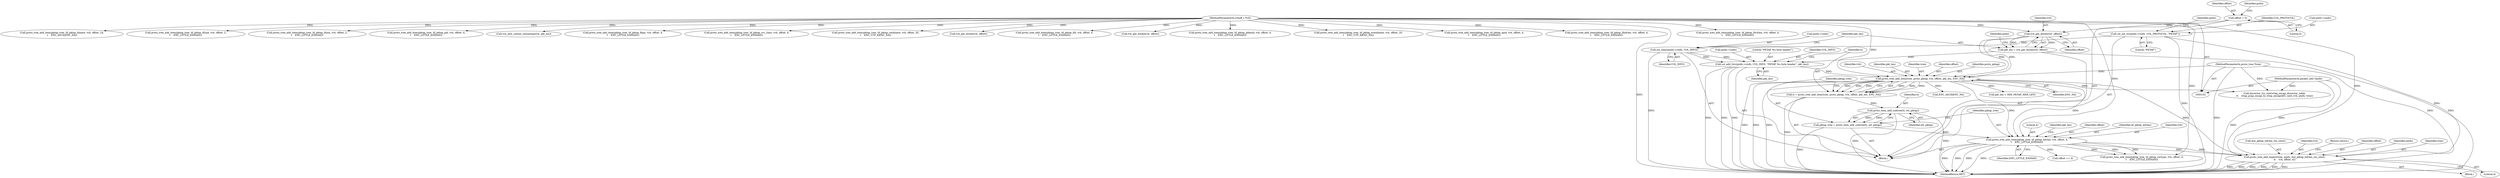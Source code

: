 digraph "0_wireshark_2c13e97d656c1c0ac4d76eb9d307664aae0e0cf7@pointer" {
"1000172" [label="(Call,proto_tree_add_expert(tree, pinfo, &ei_pktap_hdrlen_too_short,\n\t\t    tvb, offset, 4))"];
"1000148" [label="(Call,proto_tree_add_item(tree, proto_pktap, tvb, offset, pkt_len, ENC_NA))"];
"1000105" [label="(MethodParameterIn,proto_tree *tree)"];
"1000136" [label="(Call,tvb_get_letohl(tvb, offset))"];
"1000103" [label="(MethodParameterIn,tvbuff_t *tvb)"];
"1000117" [label="(Call,offset = 0)"];
"1000139" [label="(Call,col_add_fstr(pinfo->cinfo, COL_INFO, \"PKTAP, %u byte header\", pkt_len))"];
"1000129" [label="(Call,col_clear(pinfo->cinfo, COL_INFO))"];
"1000123" [label="(Call,col_set_str(pinfo->cinfo, COL_PROTOCOL, \"PKTAP\"))"];
"1000134" [label="(Call,pkt_len = tvb_get_letohl(tvb, offset))"];
"1000104" [label="(MethodParameterIn,packet_info *pinfo)"];
"1000160" [label="(Call,proto_tree_add_item(pktap_tree, hf_pktap_hdrlen, tvb, offset, 4,\n\t    ENC_LITTLE_ENDIAN))"];
"1000155" [label="(Call,pktap_tree = proto_item_add_subtree(ti, ett_pktap))"];
"1000157" [label="(Call,proto_item_add_subtree(ti, ett_pktap))"];
"1000146" [label="(Call,ti = proto_tree_add_item(tree, proto_pktap, tvb, offset, pkt_len, ENC_NA))"];
"1000139" [label="(Call,col_add_fstr(pinfo->cinfo, COL_INFO, \"PKTAP, %u byte header\", pkt_len))"];
"1000166" [label="(Identifier,ENC_LITTLE_ENDIAN)"];
"1000175" [label="(Call,&ei_pktap_hdrlen_too_short)"];
"1000128" [label="(Literal,\"PKTAP\")"];
"1000220" [label="(Call,ENC_ASCII|ENC_NA)"];
"1000246" [label="(Call,proto_tree_add_item(pktap_tree, hf_pktap_llhdrlen, tvb, offset, 4,\n\t    ENC_LITTLE_ENDIAN))"];
"1000151" [label="(Identifier,tvb)"];
"1000177" [label="(Identifier,tvb)"];
"1000137" [label="(Identifier,tvb)"];
"1000256" [label="(Call,proto_tree_add_item(pktap_tree, hf_pktap_lltrlrlen, tvb, offset, 4,\n\t    ENC_LITTLE_ENDIAN))"];
"1000143" [label="(Identifier,COL_INFO)"];
"1000130" [label="(Call,pinfo->cinfo)"];
"1000180" [label="(Return,return;)"];
"1000155" [label="(Call,pktap_tree = proto_item_add_subtree(ti, ett_pktap))"];
"1000157" [label="(Call,proto_item_add_subtree(ti, ett_pktap))"];
"1000104" [label="(MethodParameterIn,packet_info *pinfo)"];
"1000117" [label="(Call,offset = 0)"];
"1000141" [label="(Identifier,pinfo)"];
"1000171" [label="(Block,)"];
"1000140" [label="(Call,pinfo->cinfo)"];
"1000181" [label="(Call,offset += 4)"];
"1000165" [label="(Literal,4)"];
"1000169" [label="(Identifier,pkt_len)"];
"1000184" [label="(Call,proto_tree_add_item(pktap_tree, hf_pktap_rectype, tvb, offset, 4,\n\t    ENC_LITTLE_ENDIAN))"];
"1000161" [label="(Identifier,pktap_tree)"];
"1000156" [label="(Identifier,pktap_tree)"];
"1000164" [label="(Identifier,offset)"];
"1000119" [label="(Literal,0)"];
"1000118" [label="(Identifier,offset)"];
"1000136" [label="(Call,tvb_get_letohl(tvb, offset))"];
"1000148" [label="(Call,proto_tree_add_item(tree, proto_pktap, tvb, offset, pkt_len, ENC_NA))"];
"1000160" [label="(Call,proto_tree_add_item(pktap_tree, hf_pktap_hdrlen, tvb, offset, 4,\n\t    ENC_LITTLE_ENDIAN))"];
"1000138" [label="(Identifier,offset)"];
"1000354" [label="(MethodReturn,RET)"];
"1000214" [label="(Call,proto_tree_add_item(pktap_tree, hf_pktap_ifname, tvb, offset, 24,\n\t    ENC_ASCII|ENC_NA))"];
"1000298" [label="(Call,proto_tree_add_item(pktap_tree, hf_pktap_iftype, tvb, offset, 2,\n\t    ENC_LITTLE_ENDIAN))"];
"1000308" [label="(Call,proto_tree_add_item(pktap_tree, hf_pktap_ifunit, tvb, offset, 2,\n\t    ENC_LITTLE_ENDIAN))"];
"1000147" [label="(Identifier,ti)"];
"1000146" [label="(Call,ti = proto_tree_add_item(tree, proto_pktap, tvb, offset, pkt_len, ENC_NA))"];
"1000135" [label="(Identifier,pkt_len)"];
"1000129" [label="(Call,col_clear(pinfo->cinfo, COL_INFO))"];
"1000178" [label="(Identifier,offset)"];
"1000153" [label="(Identifier,pkt_len)"];
"1000133" [label="(Identifier,COL_INFO)"];
"1000266" [label="(Call,proto_tree_add_item(pktap_tree, hf_pktap_pid, tvb, offset, 4,\n\t    ENC_LITTLE_ENDIAN))"];
"1000124" [label="(Call,pinfo->cinfo)"];
"1000131" [label="(Identifier,pinfo)"];
"1000159" [label="(Identifier,ett_pktap)"];
"1000344" [label="(Call,tvb_new_subset_remaining(tvb, pkt_len))"];
"1000125" [label="(Identifier,pinfo)"];
"1000127" [label="(Identifier,COL_PROTOCOL)"];
"1000162" [label="(Identifier,hf_pktap_hdrlen)"];
"1000168" [label="(Call,pkt_len < MIN_PKTAP_HDR_LEN)"];
"1000103" [label="(MethodParameterIn,tvbuff_t *tvb)"];
"1000163" [label="(Identifier,tvb)"];
"1000106" [label="(Block,)"];
"1000149" [label="(Identifier,tree)"];
"1000347" [label="(Call,dissector_try_uint(wtap_encap_dissector_table,\n\t\t    wtap_pcap_encap_to_wtap_encap(dlt), next_tvb, pinfo, tree))"];
"1000154" [label="(Identifier,ENC_NA)"];
"1000179" [label="(Literal,4)"];
"1000226" [label="(Call,proto_tree_add_item(pktap_tree, hf_pktap_flags, tvb, offset, 4,\n\t    ENC_LITTLE_ENDIAN))"];
"1000134" [label="(Call,pkt_len = tvb_get_letohl(tvb, offset))"];
"1000288" [label="(Call,proto_tree_add_item(pktap_tree, hf_pktap_svc_class, tvb, offset, 4,\n\t    ENC_LITTLE_ENDIAN))"];
"1000174" [label="(Identifier,pinfo)"];
"1000152" [label="(Identifier,offset)"];
"1000276" [label="(Call,proto_tree_add_item(pktap_tree, hf_pktap_cmdname, tvb, offset, 20,\n\t    ENC_UTF_8|ENC_NA))"];
"1000173" [label="(Identifier,tree)"];
"1000145" [label="(Identifier,pkt_len)"];
"1000105" [label="(MethodParameterIn,proto_tree *tree)"];
"1000150" [label="(Identifier,proto_pktap)"];
"1000172" [label="(Call,proto_tree_add_expert(tree, pinfo, &ei_pktap_hdrlen_too_short,\n\t\t    tvb, offset, 4))"];
"1000208" [label="(Call,tvb_get_letohl(tvb, offset))"];
"1000199" [label="(Call,proto_tree_add_item(pktap_tree, hf_pktap_dlt, tvb, offset, 4,\n\t    ENC_LITTLE_ENDIAN))"];
"1000193" [label="(Call,tvb_get_letohl(tvb, offset))"];
"1000236" [label="(Call,proto_tree_add_item(pktap_tree, hf_pktap_pfamily, tvb, offset, 4,\n\t    ENC_LITTLE_ENDIAN))"];
"1000328" [label="(Call,proto_tree_add_item(pktap_tree, hf_pktap_ecmdname, tvb, offset, 20,\n\t    ENC_UTF_8|ENC_NA))"];
"1000158" [label="(Identifier,ti)"];
"1000123" [label="(Call,col_set_str(pinfo->cinfo, COL_PROTOCOL, \"PKTAP\"))"];
"1000318" [label="(Call,proto_tree_add_item(pktap_tree, hf_pktap_epid, tvb, offset, 4,\n\t    ENC_LITTLE_ENDIAN))"];
"1000144" [label="(Literal,\"PKTAP, %u byte header\")"];
"1000172" -> "1000171"  [label="AST: "];
"1000172" -> "1000179"  [label="CFG: "];
"1000173" -> "1000172"  [label="AST: "];
"1000174" -> "1000172"  [label="AST: "];
"1000175" -> "1000172"  [label="AST: "];
"1000177" -> "1000172"  [label="AST: "];
"1000178" -> "1000172"  [label="AST: "];
"1000179" -> "1000172"  [label="AST: "];
"1000180" -> "1000172"  [label="CFG: "];
"1000172" -> "1000354"  [label="DDG: "];
"1000172" -> "1000354"  [label="DDG: "];
"1000172" -> "1000354"  [label="DDG: "];
"1000172" -> "1000354"  [label="DDG: "];
"1000172" -> "1000354"  [label="DDG: "];
"1000172" -> "1000354"  [label="DDG: "];
"1000148" -> "1000172"  [label="DDG: "];
"1000105" -> "1000172"  [label="DDG: "];
"1000104" -> "1000172"  [label="DDG: "];
"1000160" -> "1000172"  [label="DDG: "];
"1000160" -> "1000172"  [label="DDG: "];
"1000103" -> "1000172"  [label="DDG: "];
"1000148" -> "1000146"  [label="AST: "];
"1000148" -> "1000154"  [label="CFG: "];
"1000149" -> "1000148"  [label="AST: "];
"1000150" -> "1000148"  [label="AST: "];
"1000151" -> "1000148"  [label="AST: "];
"1000152" -> "1000148"  [label="AST: "];
"1000153" -> "1000148"  [label="AST: "];
"1000154" -> "1000148"  [label="AST: "];
"1000146" -> "1000148"  [label="CFG: "];
"1000148" -> "1000354"  [label="DDG: "];
"1000148" -> "1000354"  [label="DDG: "];
"1000148" -> "1000354"  [label="DDG: "];
"1000148" -> "1000146"  [label="DDG: "];
"1000148" -> "1000146"  [label="DDG: "];
"1000148" -> "1000146"  [label="DDG: "];
"1000148" -> "1000146"  [label="DDG: "];
"1000148" -> "1000146"  [label="DDG: "];
"1000148" -> "1000146"  [label="DDG: "];
"1000105" -> "1000148"  [label="DDG: "];
"1000136" -> "1000148"  [label="DDG: "];
"1000136" -> "1000148"  [label="DDG: "];
"1000103" -> "1000148"  [label="DDG: "];
"1000139" -> "1000148"  [label="DDG: "];
"1000148" -> "1000160"  [label="DDG: "];
"1000148" -> "1000160"  [label="DDG: "];
"1000148" -> "1000168"  [label="DDG: "];
"1000148" -> "1000220"  [label="DDG: "];
"1000148" -> "1000347"  [label="DDG: "];
"1000105" -> "1000102"  [label="AST: "];
"1000105" -> "1000354"  [label="DDG: "];
"1000105" -> "1000347"  [label="DDG: "];
"1000136" -> "1000134"  [label="AST: "];
"1000136" -> "1000138"  [label="CFG: "];
"1000137" -> "1000136"  [label="AST: "];
"1000138" -> "1000136"  [label="AST: "];
"1000134" -> "1000136"  [label="CFG: "];
"1000136" -> "1000134"  [label="DDG: "];
"1000136" -> "1000134"  [label="DDG: "];
"1000103" -> "1000136"  [label="DDG: "];
"1000117" -> "1000136"  [label="DDG: "];
"1000103" -> "1000102"  [label="AST: "];
"1000103" -> "1000354"  [label="DDG: "];
"1000103" -> "1000160"  [label="DDG: "];
"1000103" -> "1000184"  [label="DDG: "];
"1000103" -> "1000193"  [label="DDG: "];
"1000103" -> "1000199"  [label="DDG: "];
"1000103" -> "1000208"  [label="DDG: "];
"1000103" -> "1000214"  [label="DDG: "];
"1000103" -> "1000226"  [label="DDG: "];
"1000103" -> "1000236"  [label="DDG: "];
"1000103" -> "1000246"  [label="DDG: "];
"1000103" -> "1000256"  [label="DDG: "];
"1000103" -> "1000266"  [label="DDG: "];
"1000103" -> "1000276"  [label="DDG: "];
"1000103" -> "1000288"  [label="DDG: "];
"1000103" -> "1000298"  [label="DDG: "];
"1000103" -> "1000308"  [label="DDG: "];
"1000103" -> "1000318"  [label="DDG: "];
"1000103" -> "1000328"  [label="DDG: "];
"1000103" -> "1000344"  [label="DDG: "];
"1000117" -> "1000106"  [label="AST: "];
"1000117" -> "1000119"  [label="CFG: "];
"1000118" -> "1000117"  [label="AST: "];
"1000119" -> "1000117"  [label="AST: "];
"1000125" -> "1000117"  [label="CFG: "];
"1000139" -> "1000106"  [label="AST: "];
"1000139" -> "1000145"  [label="CFG: "];
"1000140" -> "1000139"  [label="AST: "];
"1000143" -> "1000139"  [label="AST: "];
"1000144" -> "1000139"  [label="AST: "];
"1000145" -> "1000139"  [label="AST: "];
"1000147" -> "1000139"  [label="CFG: "];
"1000139" -> "1000354"  [label="DDG: "];
"1000139" -> "1000354"  [label="DDG: "];
"1000139" -> "1000354"  [label="DDG: "];
"1000129" -> "1000139"  [label="DDG: "];
"1000129" -> "1000139"  [label="DDG: "];
"1000134" -> "1000139"  [label="DDG: "];
"1000129" -> "1000106"  [label="AST: "];
"1000129" -> "1000133"  [label="CFG: "];
"1000130" -> "1000129"  [label="AST: "];
"1000133" -> "1000129"  [label="AST: "];
"1000135" -> "1000129"  [label="CFG: "];
"1000129" -> "1000354"  [label="DDG: "];
"1000123" -> "1000129"  [label="DDG: "];
"1000123" -> "1000106"  [label="AST: "];
"1000123" -> "1000128"  [label="CFG: "];
"1000124" -> "1000123"  [label="AST: "];
"1000127" -> "1000123"  [label="AST: "];
"1000128" -> "1000123"  [label="AST: "];
"1000131" -> "1000123"  [label="CFG: "];
"1000123" -> "1000354"  [label="DDG: "];
"1000123" -> "1000354"  [label="DDG: "];
"1000134" -> "1000106"  [label="AST: "];
"1000135" -> "1000134"  [label="AST: "];
"1000141" -> "1000134"  [label="CFG: "];
"1000134" -> "1000354"  [label="DDG: "];
"1000104" -> "1000102"  [label="AST: "];
"1000104" -> "1000354"  [label="DDG: "];
"1000104" -> "1000347"  [label="DDG: "];
"1000160" -> "1000106"  [label="AST: "];
"1000160" -> "1000166"  [label="CFG: "];
"1000161" -> "1000160"  [label="AST: "];
"1000162" -> "1000160"  [label="AST: "];
"1000163" -> "1000160"  [label="AST: "];
"1000164" -> "1000160"  [label="AST: "];
"1000165" -> "1000160"  [label="AST: "];
"1000166" -> "1000160"  [label="AST: "];
"1000169" -> "1000160"  [label="CFG: "];
"1000160" -> "1000354"  [label="DDG: "];
"1000160" -> "1000354"  [label="DDG: "];
"1000160" -> "1000354"  [label="DDG: "];
"1000160" -> "1000354"  [label="DDG: "];
"1000155" -> "1000160"  [label="DDG: "];
"1000160" -> "1000181"  [label="DDG: "];
"1000160" -> "1000184"  [label="DDG: "];
"1000160" -> "1000184"  [label="DDG: "];
"1000160" -> "1000184"  [label="DDG: "];
"1000155" -> "1000106"  [label="AST: "];
"1000155" -> "1000157"  [label="CFG: "];
"1000156" -> "1000155"  [label="AST: "];
"1000157" -> "1000155"  [label="AST: "];
"1000161" -> "1000155"  [label="CFG: "];
"1000155" -> "1000354"  [label="DDG: "];
"1000157" -> "1000155"  [label="DDG: "];
"1000157" -> "1000155"  [label="DDG: "];
"1000157" -> "1000159"  [label="CFG: "];
"1000158" -> "1000157"  [label="AST: "];
"1000159" -> "1000157"  [label="AST: "];
"1000157" -> "1000354"  [label="DDG: "];
"1000157" -> "1000354"  [label="DDG: "];
"1000146" -> "1000157"  [label="DDG: "];
"1000146" -> "1000106"  [label="AST: "];
"1000147" -> "1000146"  [label="AST: "];
"1000156" -> "1000146"  [label="CFG: "];
"1000146" -> "1000354"  [label="DDG: "];
}
